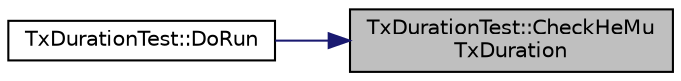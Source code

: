 digraph "TxDurationTest::CheckHeMuTxDuration"
{
 // LATEX_PDF_SIZE
  edge [fontname="Helvetica",fontsize="10",labelfontname="Helvetica",labelfontsize="10"];
  node [fontname="Helvetica",fontsize="10",shape=record];
  rankdir="RL";
  Node1 [label="TxDurationTest::CheckHeMu\lTxDuration",height=0.2,width=0.4,color="black", fillcolor="grey75", style="filled", fontcolor="black",tooltip="Check if the overall Tx duration returned by WifiPhy for a HE MU PPDU corresponds to a known value."];
  Node1 -> Node2 [dir="back",color="midnightblue",fontsize="10",style="solid",fontname="Helvetica"];
  Node2 [label="TxDurationTest::DoRun",height=0.2,width=0.4,color="black", fillcolor="white", style="filled",URL="$class_tx_duration_test.html#a92181289166e9577bebdbdb352169597",tooltip="Implementation to actually run this TestCase."];
}
